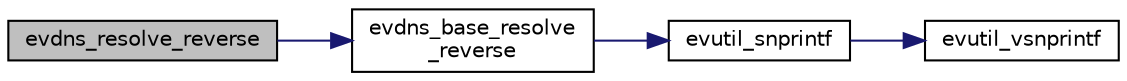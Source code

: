 digraph "evdns_resolve_reverse"
{
 // LATEX_PDF_SIZE
  edge [fontname="Helvetica",fontsize="10",labelfontname="Helvetica",labelfontsize="10"];
  node [fontname="Helvetica",fontsize="10",shape=record];
  rankdir="LR";
  Node34 [label="evdns_resolve_reverse",height=0.2,width=0.4,color="black", fillcolor="grey75", style="filled", fontcolor="black",tooltip=" "];
  Node34 -> Node35 [color="midnightblue",fontsize="10",style="solid",fontname="Helvetica"];
  Node35 [label="evdns_base_resolve\l_reverse",height=0.2,width=0.4,color="black", fillcolor="white", style="filled",URL="$dns_8h.html#a1f9cbcd4c017180e7d302056b3d5bbd4",tooltip=" "];
  Node35 -> Node36 [color="midnightblue",fontsize="10",style="solid",fontname="Helvetica"];
  Node36 [label="evutil_snprintf",height=0.2,width=0.4,color="black", fillcolor="white", style="filled",URL="$util_8h.html#a198e8db3626746515792e28b1380be67",tooltip=" "];
  Node36 -> Node37 [color="midnightblue",fontsize="10",style="solid",fontname="Helvetica"];
  Node37 [label="evutil_vsnprintf",height=0.2,width=0.4,color="black", fillcolor="white", style="filled",URL="$util_8h.html#a30bbdc509d150e5dfac1f74dd4e4c212",tooltip=" "];
}
